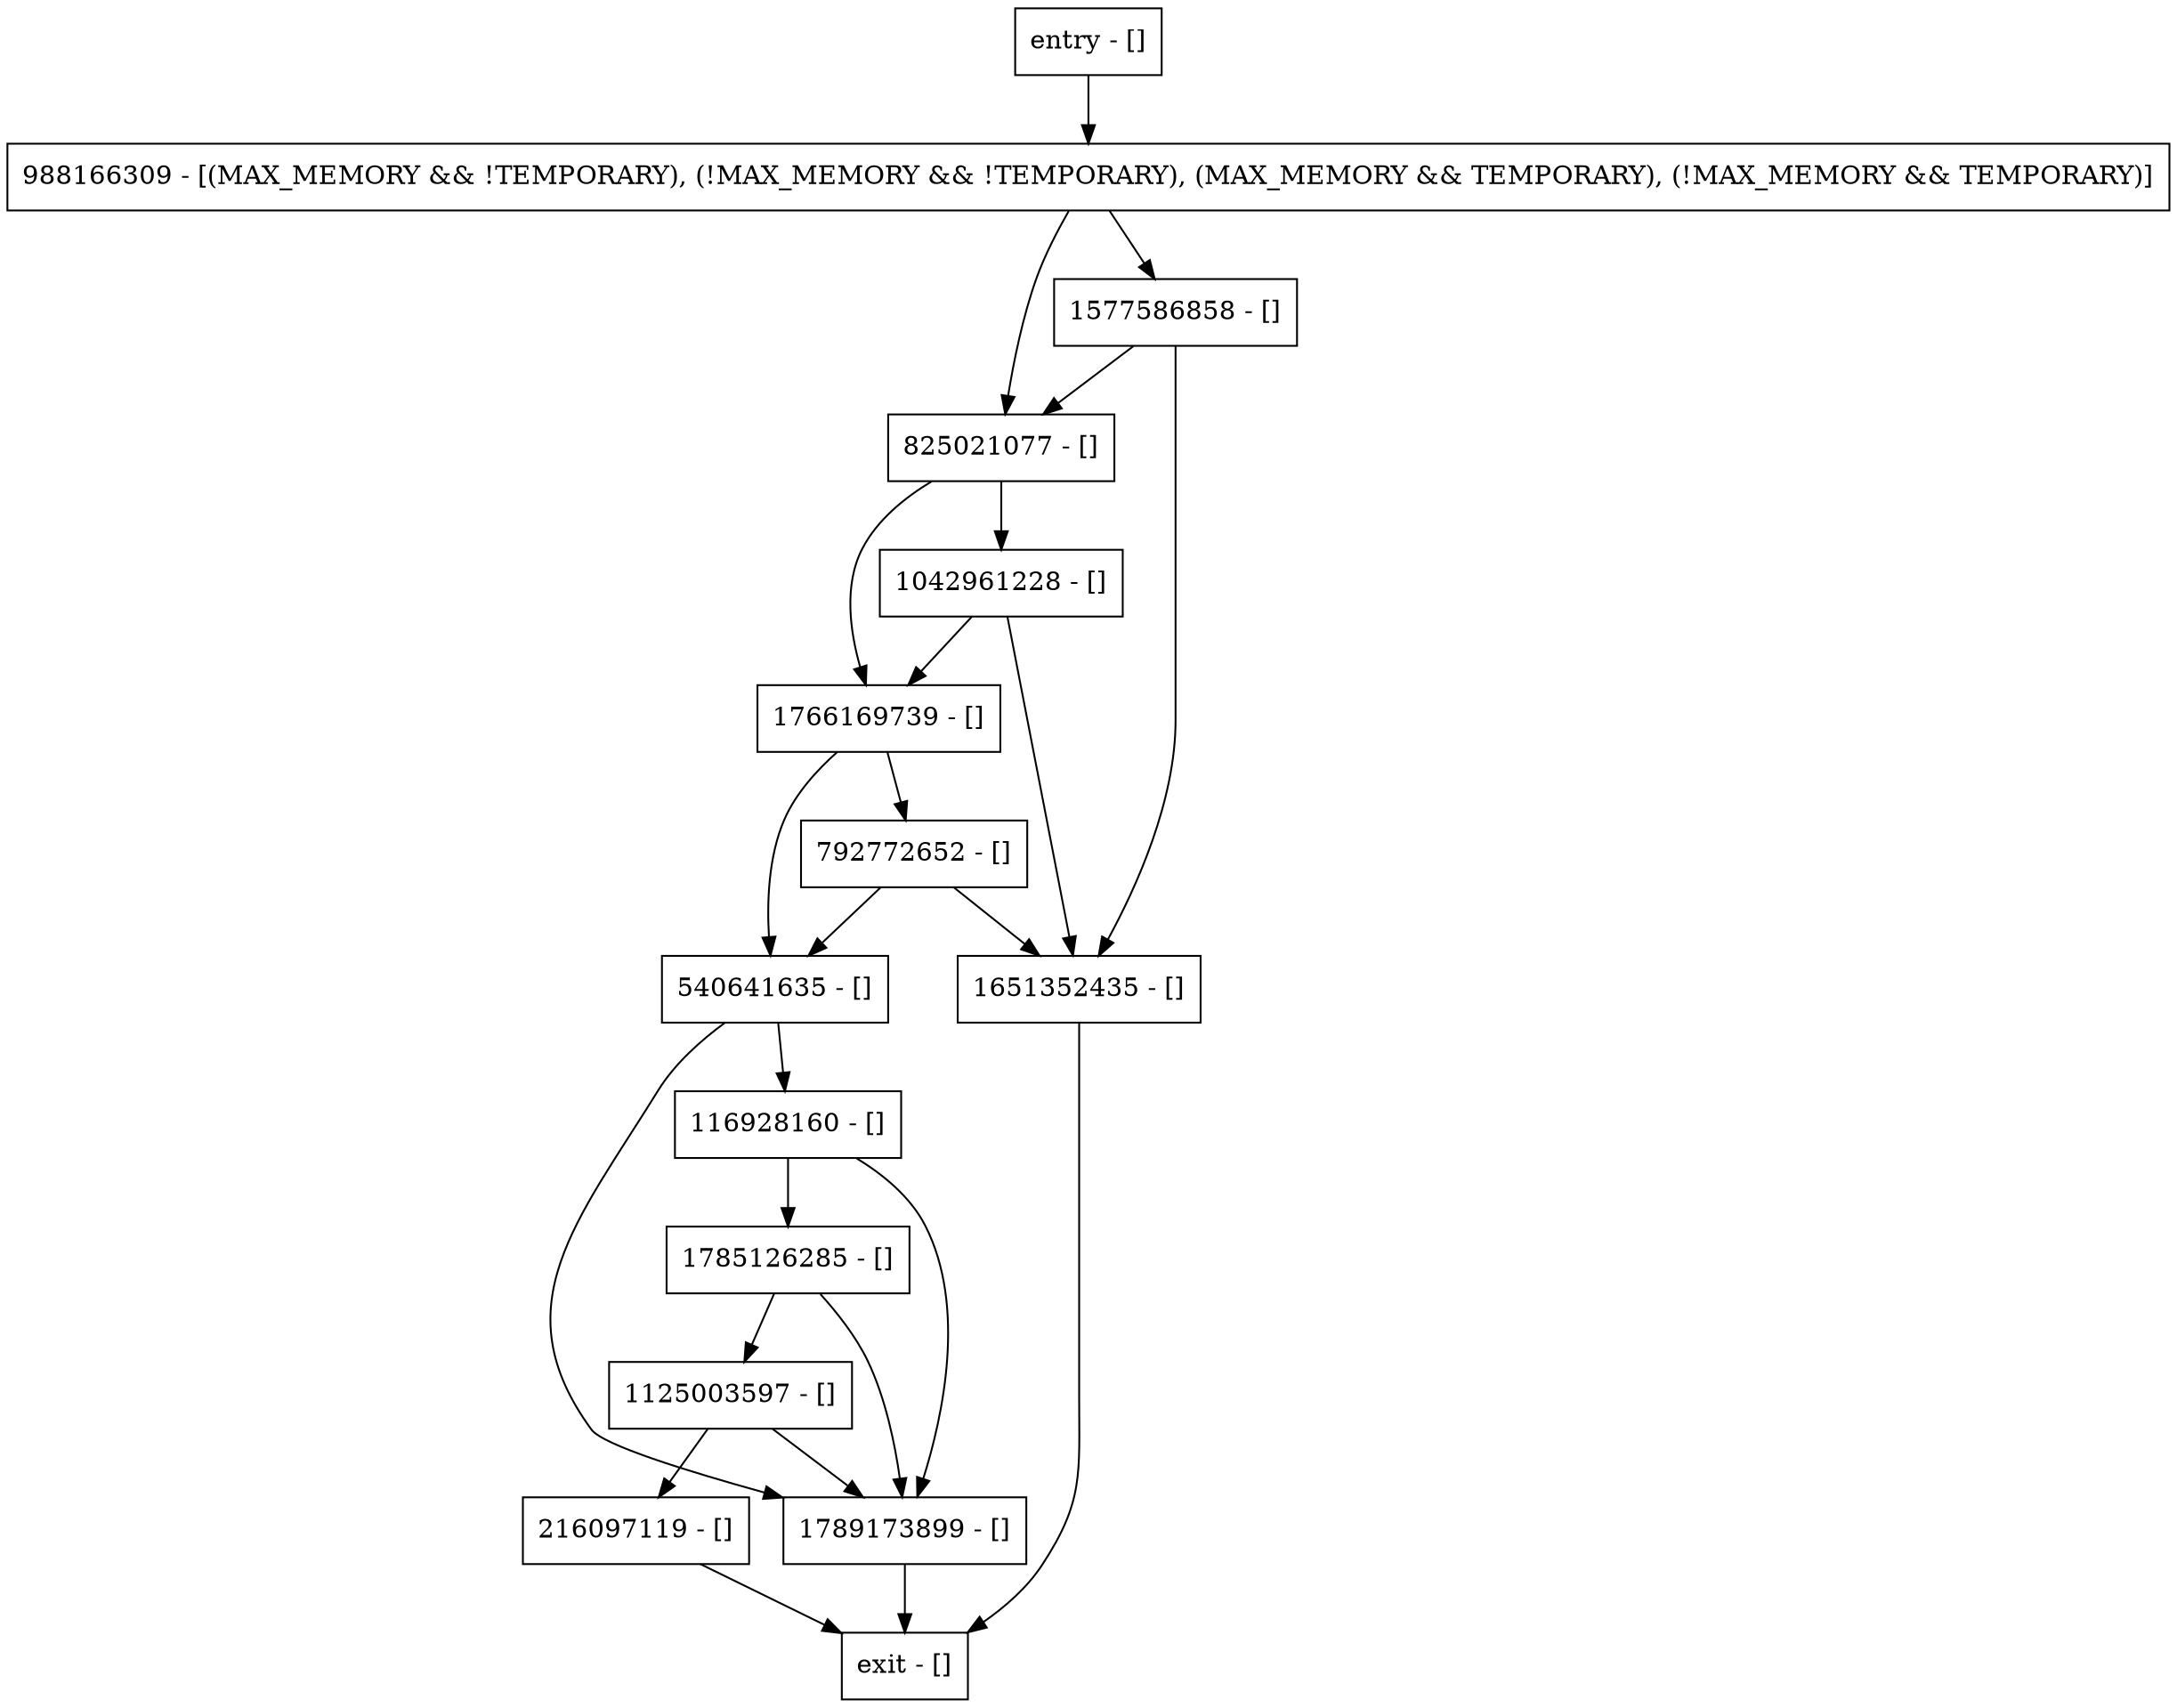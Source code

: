 digraph validateOnDbOpen {
node [shape=record];
116928160 [label="116928160 - []"];
825021077 [label="825021077 - []"];
1766169739 [label="1766169739 - []"];
1042961228 [label="1042961228 - []"];
988166309 [label="988166309 - [(MAX_MEMORY && !TEMPORARY), (!MAX_MEMORY && !TEMPORARY), (MAX_MEMORY && TEMPORARY), (!MAX_MEMORY && TEMPORARY)]"];
216097119 [label="216097119 - []"];
1651352435 [label="1651352435 - []"];
entry [label="entry - []"];
exit [label="exit - []"];
1125003597 [label="1125003597 - []"];
792772652 [label="792772652 - []"];
1789173899 [label="1789173899 - []"];
1785126285 [label="1785126285 - []"];
540641635 [label="540641635 - []"];
1577586858 [label="1577586858 - []"];
entry;
exit;
116928160 -> 1789173899;
116928160 -> 1785126285;
825021077 -> 1766169739;
825021077 -> 1042961228;
1766169739 -> 792772652;
1766169739 -> 540641635;
1042961228 -> 1651352435;
1042961228 -> 1766169739;
988166309 -> 825021077;
988166309 -> 1577586858;
216097119 -> exit;
1651352435 -> exit;
entry -> 988166309;
1125003597 -> 1789173899;
1125003597 -> 216097119;
792772652 -> 1651352435;
792772652 -> 540641635;
1789173899 -> exit;
1785126285 -> 1125003597;
1785126285 -> 1789173899;
540641635 -> 116928160;
540641635 -> 1789173899;
1577586858 -> 1651352435;
1577586858 -> 825021077;
}
